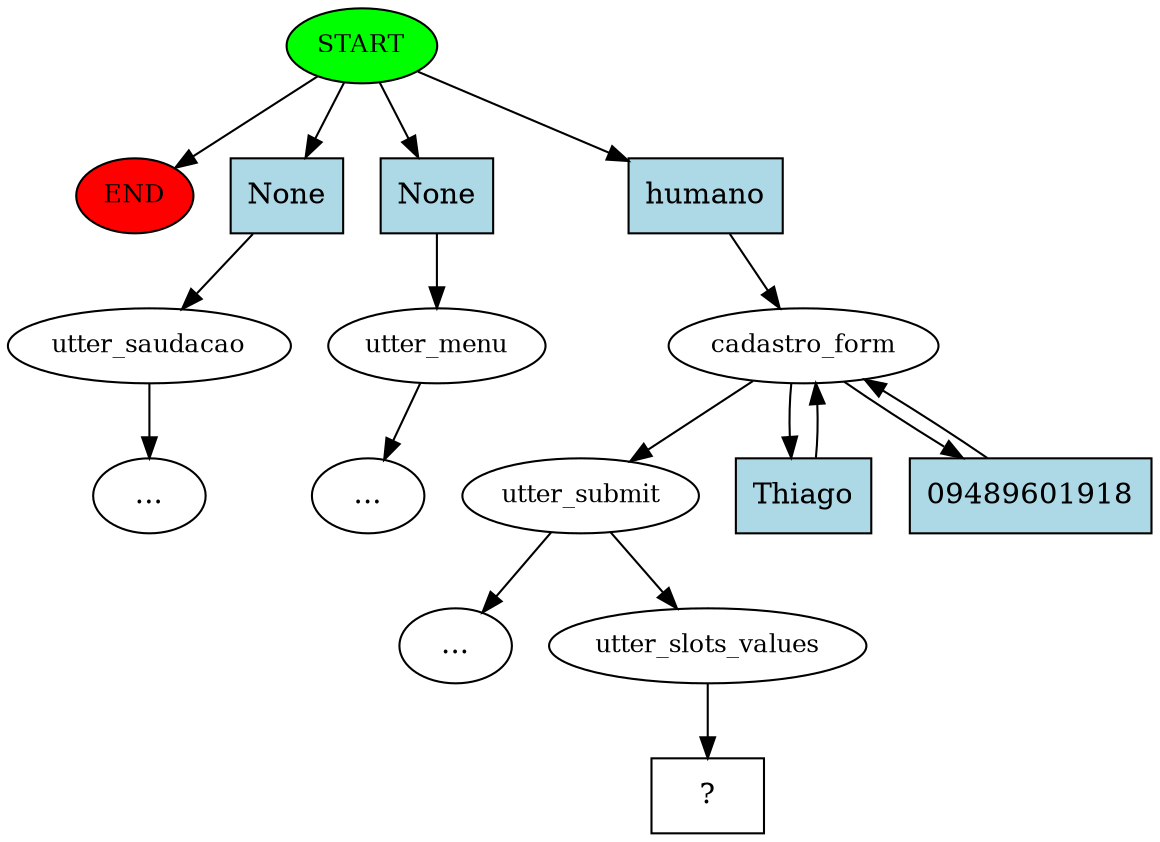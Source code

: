 digraph  {
0 [class="start active", fillcolor=green, fontsize=12, label=START, style=filled];
"-1" [class=end, fillcolor=red, fontsize=12, label=END, style=filled];
1 [class="", fontsize=12, label=utter_saudacao];
3 [class="", fontsize=12, label=utter_menu];
"-6" [class=ellipsis, label="..."];
5 [class=active, fontsize=12, label=cadastro_form];
6 [class=active, fontsize=12, label=utter_submit];
"-7" [class=ellipsis, label="..."];
"-10" [class=ellipsis, label="..."];
14 [class=active, fontsize=12, label=utter_slots_values];
15 [class="intent dashed active", label="  ?  ", shape=rect];
16 [class=intent, fillcolor=lightblue, label=None, shape=rect, style=filled];
17 [class=intent, fillcolor=lightblue, label=None, shape=rect, style=filled];
18 [class="intent active", fillcolor=lightblue, label=humano, shape=rect, style=filled];
19 [class="intent active", fillcolor=lightblue, label=Thiago, shape=rect, style=filled];
20 [class="intent active", fillcolor=lightblue, label=09489601918, shape=rect, style=filled];
0 -> "-1"  [class="", key=NONE, label=""];
0 -> 16  [class="", key=0];
0 -> 17  [class="", key=0];
0 -> 18  [class=active, key=0];
1 -> "-10"  [class="", key=NONE, label=""];
3 -> "-6"  [class="", key=NONE, label=""];
5 -> 6  [class=active, key=NONE, label=""];
5 -> 19  [class=active, key=0];
5 -> 20  [class=active, key=0];
6 -> "-7"  [class="", key=NONE, label=""];
6 -> 14  [class=active, key=NONE, label=""];
14 -> 15  [class=active, key=NONE, label=""];
16 -> 1  [class="", key=0];
17 -> 3  [class="", key=0];
18 -> 5  [class=active, key=0];
19 -> 5  [class=active, key=0];
20 -> 5  [class=active, key=0];
}
